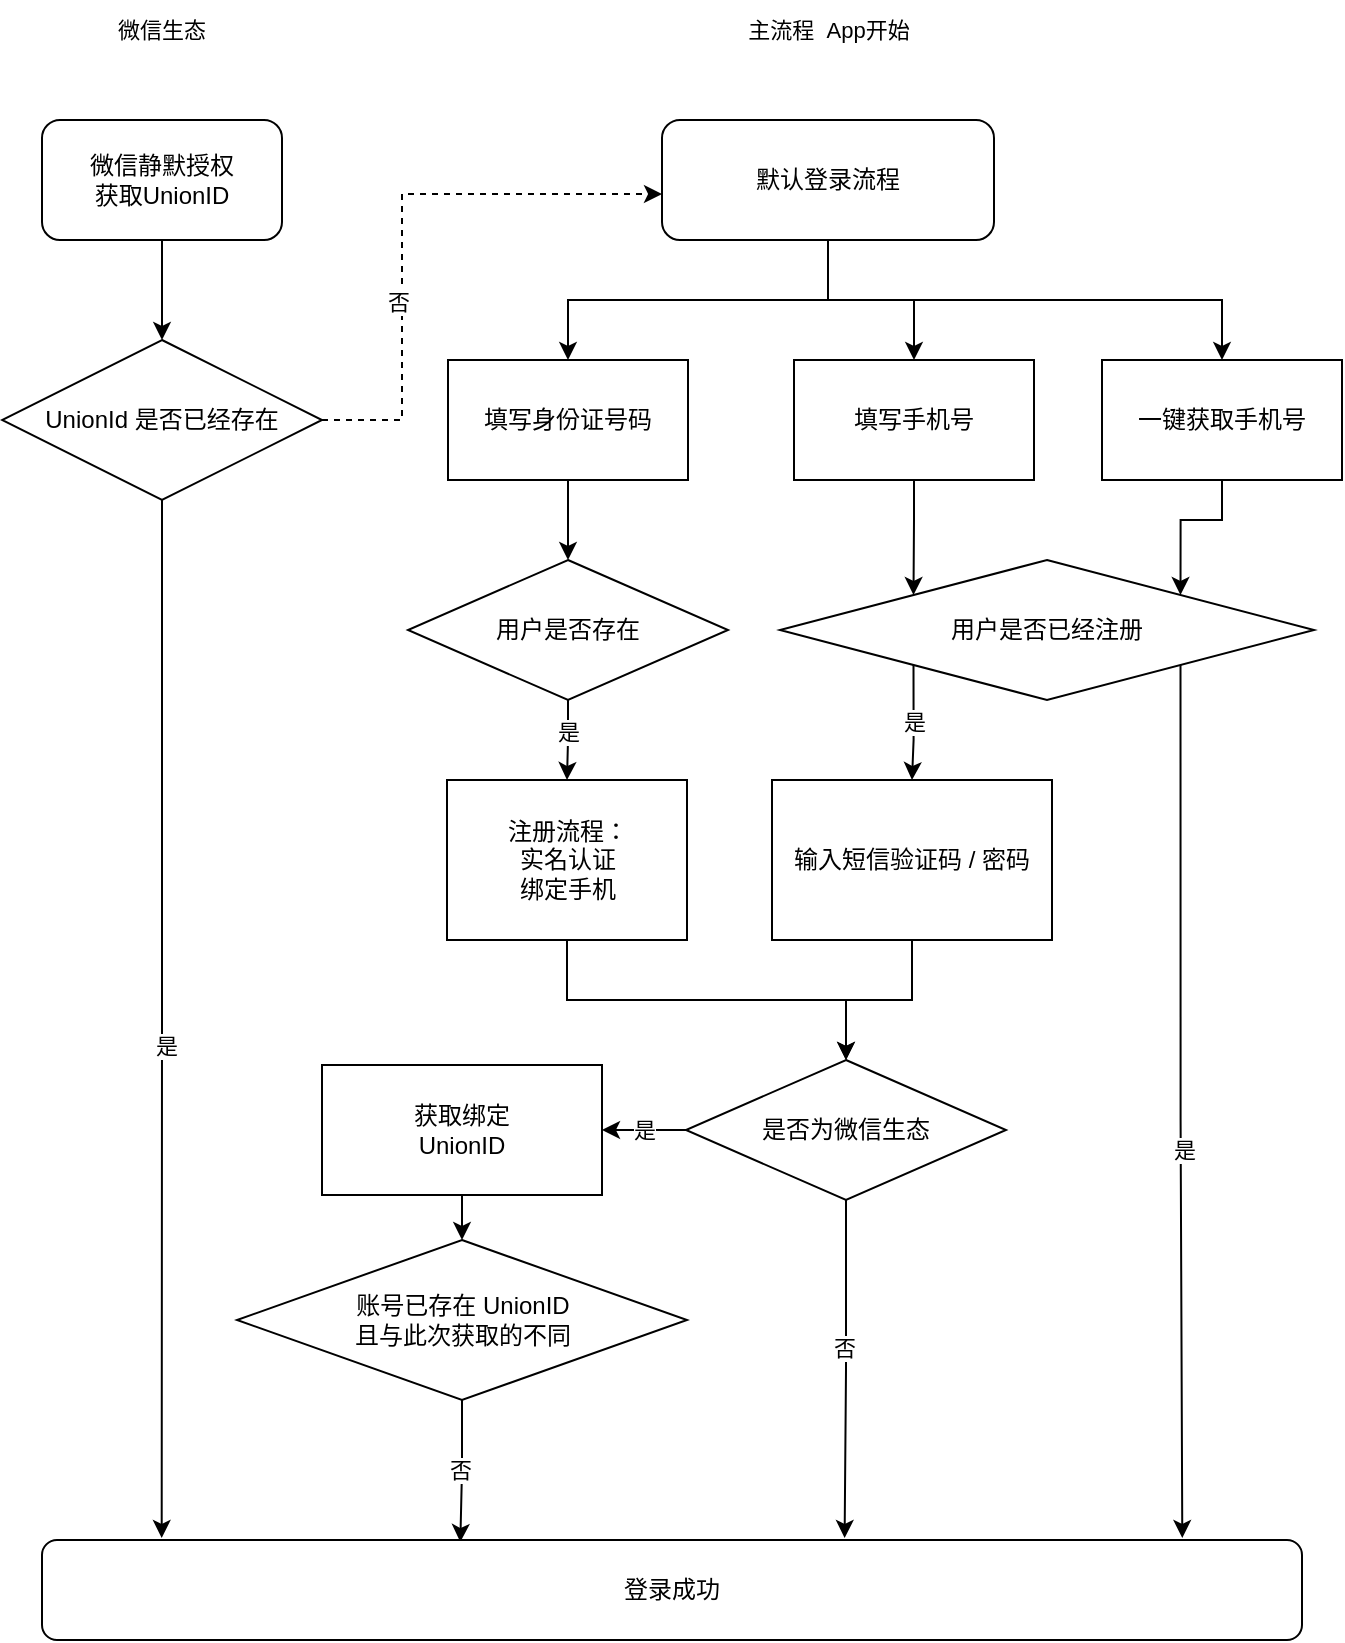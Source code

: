<mxfile version="20.5.1" type="github">
  <diagram id="xSAO6G4iO3-gwYTMsGWA" name="Page-1">
    <mxGraphModel dx="934" dy="1104" grid="1" gridSize="10" guides="1" tooltips="1" connect="1" arrows="1" fold="1" page="1" pageScale="1" pageWidth="827" pageHeight="1169" math="0" shadow="0">
      <root>
        <mxCell id="0" />
        <mxCell id="1" parent="0" />
        <mxCell id="9YKvACEuCcV3Z44-jCWN-15" style="edgeStyle=orthogonalEdgeStyle;rounded=0;orthogonalLoop=1;jettySize=auto;html=1;entryX=0.5;entryY=0;entryDx=0;entryDy=0;" edge="1" parent="1" source="9YKvACEuCcV3Z44-jCWN-1" target="9YKvACEuCcV3Z44-jCWN-2">
          <mxGeometry relative="1" as="geometry" />
        </mxCell>
        <mxCell id="9YKvACEuCcV3Z44-jCWN-1" value="微信静默授权&lt;br&gt;获取UnionID" style="rounded=1;whiteSpace=wrap;html=1;" vertex="1" parent="1">
          <mxGeometry x="90" y="200" width="120" height="60" as="geometry" />
        </mxCell>
        <mxCell id="9YKvACEuCcV3Z44-jCWN-19" style="edgeStyle=orthogonalEdgeStyle;rounded=0;orthogonalLoop=1;jettySize=auto;html=1;entryX=0.095;entryY=-0.02;entryDx=0;entryDy=0;entryPerimeter=0;" edge="1" parent="1" source="9YKvACEuCcV3Z44-jCWN-2" target="9YKvACEuCcV3Z44-jCWN-14">
          <mxGeometry relative="1" as="geometry" />
        </mxCell>
        <mxCell id="9YKvACEuCcV3Z44-jCWN-20" value="&lt;font style=&quot;font-size: 11px;&quot;&gt;是&lt;/font&gt;" style="edgeLabel;html=1;align=center;verticalAlign=middle;resizable=0;points=[];" vertex="1" connectable="0" parent="9YKvACEuCcV3Z44-jCWN-19">
          <mxGeometry x="0.05" y="2" relative="1" as="geometry">
            <mxPoint as="offset" />
          </mxGeometry>
        </mxCell>
        <mxCell id="9YKvACEuCcV3Z44-jCWN-21" style="edgeStyle=orthogonalEdgeStyle;rounded=0;orthogonalLoop=1;jettySize=auto;html=1;exitX=1;exitY=0.5;exitDx=0;exitDy=0;entryX=0;entryY=0.617;entryDx=0;entryDy=0;entryPerimeter=0;fontSize=11;dashed=1;" edge="1" parent="1" source="9YKvACEuCcV3Z44-jCWN-2" target="9YKvACEuCcV3Z44-jCWN-3">
          <mxGeometry relative="1" as="geometry">
            <Array as="points">
              <mxPoint x="270" y="350" />
              <mxPoint x="270" y="237" />
            </Array>
          </mxGeometry>
        </mxCell>
        <mxCell id="9YKvACEuCcV3Z44-jCWN-22" value="否" style="edgeLabel;html=1;align=center;verticalAlign=middle;resizable=0;points=[];fontSize=11;" vertex="1" connectable="0" parent="9YKvACEuCcV3Z44-jCWN-21">
          <mxGeometry x="-0.3" y="2" relative="1" as="geometry">
            <mxPoint as="offset" />
          </mxGeometry>
        </mxCell>
        <mxCell id="9YKvACEuCcV3Z44-jCWN-2" value="UnionId 是否已经存在" style="rhombus;whiteSpace=wrap;html=1;" vertex="1" parent="1">
          <mxGeometry x="70" y="310" width="160" height="80" as="geometry" />
        </mxCell>
        <mxCell id="9YKvACEuCcV3Z44-jCWN-23" style="edgeStyle=orthogonalEdgeStyle;rounded=0;orthogonalLoop=1;jettySize=auto;html=1;entryX=0.5;entryY=0;entryDx=0;entryDy=0;fontSize=11;" edge="1" parent="1" source="9YKvACEuCcV3Z44-jCWN-3" target="9YKvACEuCcV3Z44-jCWN-4">
          <mxGeometry relative="1" as="geometry">
            <Array as="points">
              <mxPoint x="483" y="290" />
              <mxPoint x="353" y="290" />
            </Array>
          </mxGeometry>
        </mxCell>
        <mxCell id="9YKvACEuCcV3Z44-jCWN-24" style="edgeStyle=orthogonalEdgeStyle;rounded=0;orthogonalLoop=1;jettySize=auto;html=1;fontSize=11;" edge="1" parent="1" source="9YKvACEuCcV3Z44-jCWN-3" target="9YKvACEuCcV3Z44-jCWN-5">
          <mxGeometry relative="1" as="geometry" />
        </mxCell>
        <mxCell id="9YKvACEuCcV3Z44-jCWN-26" style="edgeStyle=orthogonalEdgeStyle;rounded=0;orthogonalLoop=1;jettySize=auto;html=1;fontSize=11;" edge="1" parent="1" source="9YKvACEuCcV3Z44-jCWN-3" target="9YKvACEuCcV3Z44-jCWN-25">
          <mxGeometry relative="1" as="geometry">
            <Array as="points">
              <mxPoint x="483" y="290" />
              <mxPoint x="680" y="290" />
            </Array>
          </mxGeometry>
        </mxCell>
        <mxCell id="9YKvACEuCcV3Z44-jCWN-3" value="默认登录流程" style="rounded=1;whiteSpace=wrap;html=1;" vertex="1" parent="1">
          <mxGeometry x="400" y="200" width="166" height="60" as="geometry" />
        </mxCell>
        <mxCell id="9YKvACEuCcV3Z44-jCWN-27" style="edgeStyle=orthogonalEdgeStyle;rounded=0;orthogonalLoop=1;jettySize=auto;html=1;fontSize=11;" edge="1" parent="1" source="9YKvACEuCcV3Z44-jCWN-4" target="9YKvACEuCcV3Z44-jCWN-6">
          <mxGeometry relative="1" as="geometry" />
        </mxCell>
        <mxCell id="9YKvACEuCcV3Z44-jCWN-4" value="填写身份证号码" style="rounded=0;whiteSpace=wrap;html=1;" vertex="1" parent="1">
          <mxGeometry x="293" y="320" width="120" height="60" as="geometry" />
        </mxCell>
        <mxCell id="9YKvACEuCcV3Z44-jCWN-32" style="edgeStyle=orthogonalEdgeStyle;rounded=0;orthogonalLoop=1;jettySize=auto;html=1;entryX=0;entryY=0;entryDx=0;entryDy=0;fontSize=11;" edge="1" parent="1" source="9YKvACEuCcV3Z44-jCWN-5" target="9YKvACEuCcV3Z44-jCWN-7">
          <mxGeometry relative="1" as="geometry" />
        </mxCell>
        <mxCell id="9YKvACEuCcV3Z44-jCWN-5" value="填写手机号" style="rounded=0;whiteSpace=wrap;html=1;" vertex="1" parent="1">
          <mxGeometry x="466" y="320" width="120" height="60" as="geometry" />
        </mxCell>
        <mxCell id="9YKvACEuCcV3Z44-jCWN-28" style="edgeStyle=orthogonalEdgeStyle;rounded=0;orthogonalLoop=1;jettySize=auto;html=1;entryX=0.5;entryY=0;entryDx=0;entryDy=0;fontSize=11;" edge="1" parent="1" source="9YKvACEuCcV3Z44-jCWN-6" target="9YKvACEuCcV3Z44-jCWN-9">
          <mxGeometry relative="1" as="geometry" />
        </mxCell>
        <mxCell id="9YKvACEuCcV3Z44-jCWN-29" value="是" style="edgeLabel;html=1;align=center;verticalAlign=middle;resizable=0;points=[];fontSize=11;" vertex="1" connectable="0" parent="9YKvACEuCcV3Z44-jCWN-28">
          <mxGeometry x="-0.229" relative="1" as="geometry">
            <mxPoint as="offset" />
          </mxGeometry>
        </mxCell>
        <mxCell id="9YKvACEuCcV3Z44-jCWN-6" value="用户是否存在" style="rhombus;whiteSpace=wrap;html=1;" vertex="1" parent="1">
          <mxGeometry x="273" y="420" width="160" height="70" as="geometry" />
        </mxCell>
        <mxCell id="9YKvACEuCcV3Z44-jCWN-31" value="是" style="edgeStyle=orthogonalEdgeStyle;rounded=0;orthogonalLoop=1;jettySize=auto;html=1;exitX=0;exitY=1;exitDx=0;exitDy=0;entryX=0.5;entryY=0;entryDx=0;entryDy=0;fontSize=11;" edge="1" parent="1" source="9YKvACEuCcV3Z44-jCWN-7" target="9YKvACEuCcV3Z44-jCWN-10">
          <mxGeometry relative="1" as="geometry" />
        </mxCell>
        <mxCell id="9YKvACEuCcV3Z44-jCWN-41" style="edgeStyle=orthogonalEdgeStyle;rounded=0;orthogonalLoop=1;jettySize=auto;html=1;exitX=1;exitY=1;exitDx=0;exitDy=0;entryX=0.905;entryY=-0.02;entryDx=0;entryDy=0;entryPerimeter=0;fontSize=11;" edge="1" parent="1" source="9YKvACEuCcV3Z44-jCWN-7" target="9YKvACEuCcV3Z44-jCWN-14">
          <mxGeometry relative="1" as="geometry" />
        </mxCell>
        <mxCell id="9YKvACEuCcV3Z44-jCWN-42" value="是" style="edgeLabel;html=1;align=center;verticalAlign=middle;resizable=0;points=[];fontSize=11;" vertex="1" connectable="0" parent="9YKvACEuCcV3Z44-jCWN-41">
          <mxGeometry x="0.113" y="1" relative="1" as="geometry">
            <mxPoint as="offset" />
          </mxGeometry>
        </mxCell>
        <mxCell id="9YKvACEuCcV3Z44-jCWN-7" value="用户是否已经注册" style="rhombus;whiteSpace=wrap;html=1;" vertex="1" parent="1">
          <mxGeometry x="459" y="420" width="267" height="70" as="geometry" />
        </mxCell>
        <mxCell id="9YKvACEuCcV3Z44-jCWN-35" style="edgeStyle=orthogonalEdgeStyle;rounded=0;orthogonalLoop=1;jettySize=auto;html=1;entryX=0.5;entryY=0;entryDx=0;entryDy=0;fontSize=11;" edge="1" parent="1" source="9YKvACEuCcV3Z44-jCWN-9" target="9YKvACEuCcV3Z44-jCWN-11">
          <mxGeometry relative="1" as="geometry">
            <Array as="points">
              <mxPoint x="353" y="640" />
              <mxPoint x="492" y="640" />
            </Array>
          </mxGeometry>
        </mxCell>
        <mxCell id="9YKvACEuCcV3Z44-jCWN-9" value="注册流程：&lt;br&gt;实名认证&lt;br&gt;绑定手机" style="rounded=0;whiteSpace=wrap;html=1;" vertex="1" parent="1">
          <mxGeometry x="292.5" y="530" width="120" height="80" as="geometry" />
        </mxCell>
        <mxCell id="9YKvACEuCcV3Z44-jCWN-34" style="edgeStyle=orthogonalEdgeStyle;rounded=0;orthogonalLoop=1;jettySize=auto;html=1;fontSize=11;" edge="1" parent="1" source="9YKvACEuCcV3Z44-jCWN-10" target="9YKvACEuCcV3Z44-jCWN-11">
          <mxGeometry relative="1" as="geometry" />
        </mxCell>
        <mxCell id="9YKvACEuCcV3Z44-jCWN-10" value="输入短信验证码 / 密码" style="rounded=0;whiteSpace=wrap;html=1;" vertex="1" parent="1">
          <mxGeometry x="455" y="530" width="140" height="80" as="geometry" />
        </mxCell>
        <mxCell id="9YKvACEuCcV3Z44-jCWN-36" value="是" style="edgeStyle=orthogonalEdgeStyle;rounded=0;orthogonalLoop=1;jettySize=auto;html=1;entryX=1;entryY=0.5;entryDx=0;entryDy=0;fontSize=11;" edge="1" parent="1" source="9YKvACEuCcV3Z44-jCWN-11" target="9YKvACEuCcV3Z44-jCWN-12">
          <mxGeometry relative="1" as="geometry">
            <Array as="points">
              <mxPoint x="420" y="705" />
              <mxPoint x="420" y="705" />
            </Array>
          </mxGeometry>
        </mxCell>
        <mxCell id="9YKvACEuCcV3Z44-jCWN-39" style="edgeStyle=orthogonalEdgeStyle;rounded=0;orthogonalLoop=1;jettySize=auto;html=1;entryX=0.637;entryY=-0.02;entryDx=0;entryDy=0;entryPerimeter=0;fontSize=11;" edge="1" parent="1" source="9YKvACEuCcV3Z44-jCWN-11" target="9YKvACEuCcV3Z44-jCWN-14">
          <mxGeometry relative="1" as="geometry" />
        </mxCell>
        <mxCell id="9YKvACEuCcV3Z44-jCWN-40" value="否" style="edgeLabel;html=1;align=center;verticalAlign=middle;resizable=0;points=[];fontSize=11;" vertex="1" connectable="0" parent="9YKvACEuCcV3Z44-jCWN-39">
          <mxGeometry x="-0.144" y="-1" relative="1" as="geometry">
            <mxPoint y="1" as="offset" />
          </mxGeometry>
        </mxCell>
        <mxCell id="9YKvACEuCcV3Z44-jCWN-11" value="是否为微信生态" style="rhombus;whiteSpace=wrap;html=1;" vertex="1" parent="1">
          <mxGeometry x="412" y="670" width="160" height="70" as="geometry" />
        </mxCell>
        <mxCell id="9YKvACEuCcV3Z44-jCWN-37" style="edgeStyle=orthogonalEdgeStyle;rounded=0;orthogonalLoop=1;jettySize=auto;html=1;entryX=0.5;entryY=0;entryDx=0;entryDy=0;fontSize=11;" edge="1" parent="1" source="9YKvACEuCcV3Z44-jCWN-12" target="9YKvACEuCcV3Z44-jCWN-13">
          <mxGeometry relative="1" as="geometry" />
        </mxCell>
        <mxCell id="9YKvACEuCcV3Z44-jCWN-12" value="获取绑定&lt;br&gt;UnionID" style="rounded=0;whiteSpace=wrap;html=1;" vertex="1" parent="1">
          <mxGeometry x="230" y="672.5" width="140" height="65" as="geometry" />
        </mxCell>
        <mxCell id="9YKvACEuCcV3Z44-jCWN-38" value="否" style="edgeStyle=orthogonalEdgeStyle;rounded=0;orthogonalLoop=1;jettySize=auto;html=1;entryX=0.332;entryY=0.02;entryDx=0;entryDy=0;entryPerimeter=0;fontSize=11;" edge="1" parent="1" source="9YKvACEuCcV3Z44-jCWN-13" target="9YKvACEuCcV3Z44-jCWN-14">
          <mxGeometry relative="1" as="geometry" />
        </mxCell>
        <mxCell id="9YKvACEuCcV3Z44-jCWN-13" value="账号已存在 UnionID&lt;br&gt;且与此次获取的不同" style="rhombus;whiteSpace=wrap;html=1;" vertex="1" parent="1">
          <mxGeometry x="187.5" y="760" width="225" height="80" as="geometry" />
        </mxCell>
        <mxCell id="9YKvACEuCcV3Z44-jCWN-14" value="登录成功" style="rounded=1;whiteSpace=wrap;html=1;" vertex="1" parent="1">
          <mxGeometry x="90" y="910" width="630" height="50" as="geometry" />
        </mxCell>
        <mxCell id="9YKvACEuCcV3Z44-jCWN-33" style="edgeStyle=orthogonalEdgeStyle;rounded=0;orthogonalLoop=1;jettySize=auto;html=1;entryX=1;entryY=0;entryDx=0;entryDy=0;fontSize=11;" edge="1" parent="1" source="9YKvACEuCcV3Z44-jCWN-25" target="9YKvACEuCcV3Z44-jCWN-7">
          <mxGeometry relative="1" as="geometry" />
        </mxCell>
        <mxCell id="9YKvACEuCcV3Z44-jCWN-25" value="一键获取手机号" style="rounded=0;whiteSpace=wrap;html=1;" vertex="1" parent="1">
          <mxGeometry x="620" y="320" width="120" height="60" as="geometry" />
        </mxCell>
        <mxCell id="9YKvACEuCcV3Z44-jCWN-43" value="微信生态" style="text;html=1;strokeColor=none;fillColor=none;align=center;verticalAlign=middle;whiteSpace=wrap;rounded=0;fontSize=11;" vertex="1" parent="1">
          <mxGeometry x="120" y="140" width="60" height="30" as="geometry" />
        </mxCell>
        <mxCell id="9YKvACEuCcV3Z44-jCWN-44" value="主流程&amp;nbsp; App开始" style="text;html=1;strokeColor=none;fillColor=none;align=center;verticalAlign=middle;whiteSpace=wrap;rounded=0;fontSize=11;" vertex="1" parent="1">
          <mxGeometry x="429.5" y="140" width="107" height="30" as="geometry" />
        </mxCell>
      </root>
    </mxGraphModel>
  </diagram>
</mxfile>
